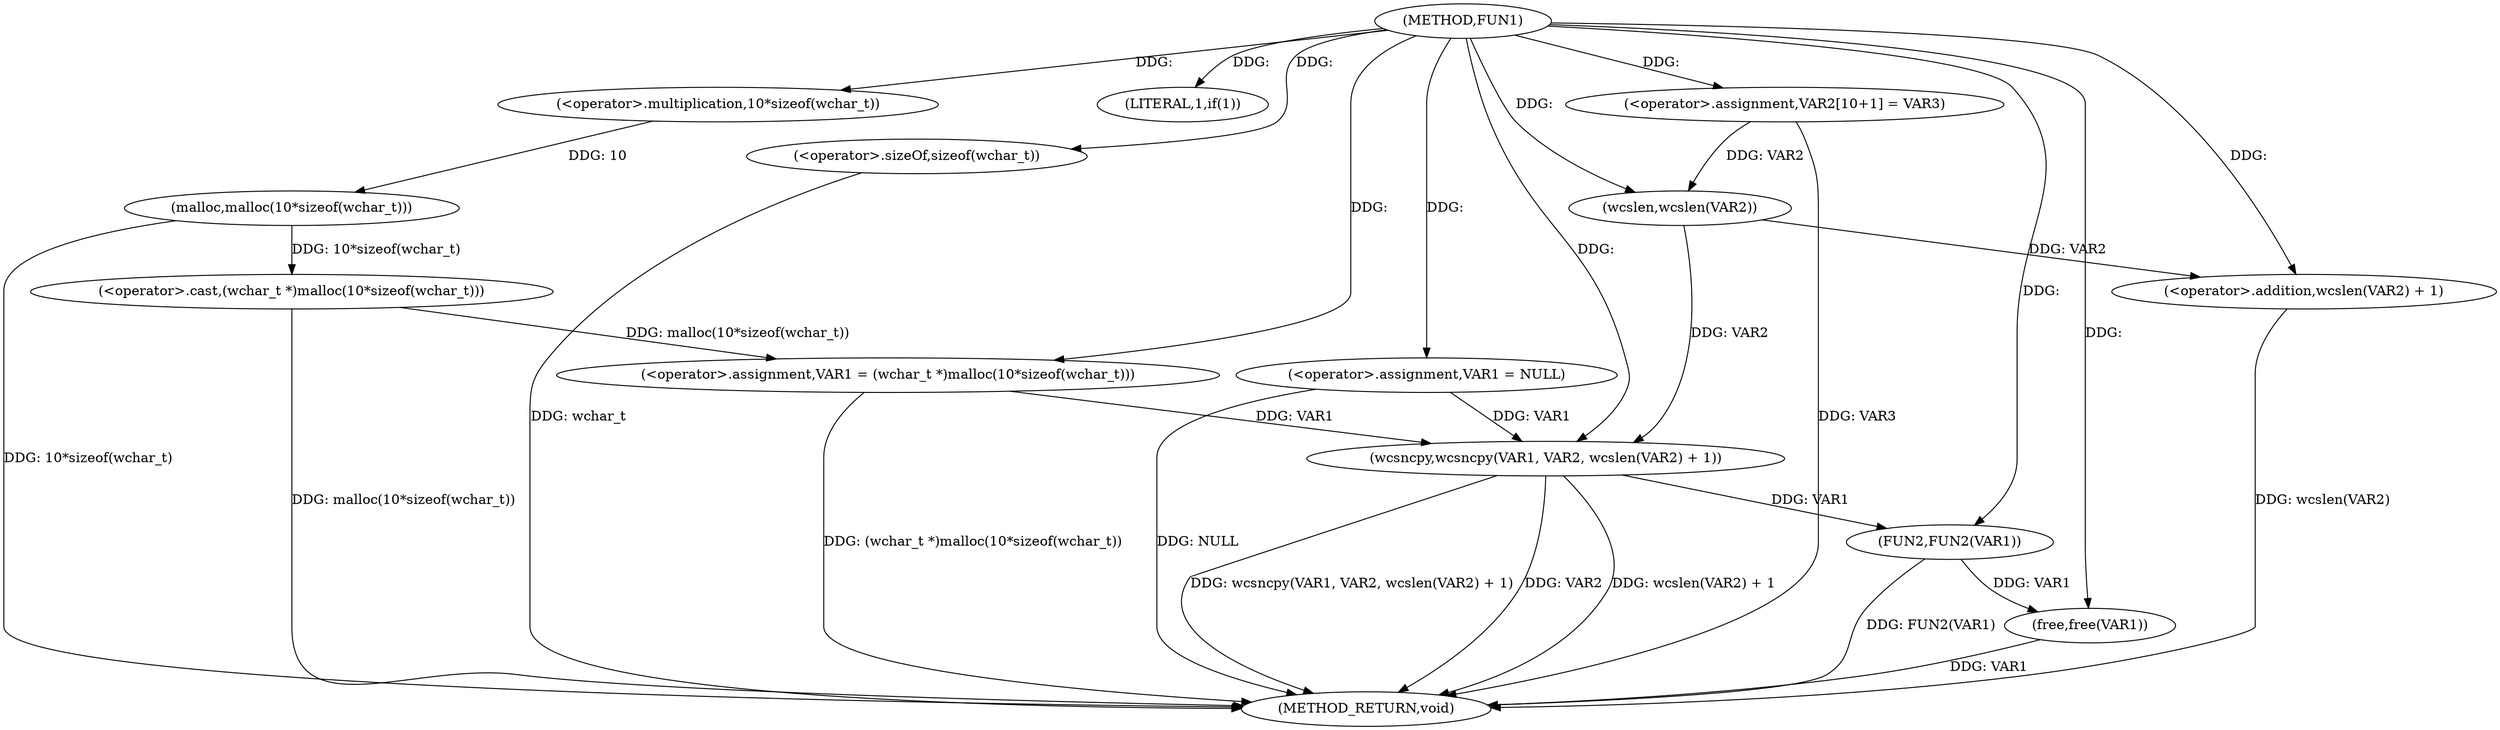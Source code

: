 digraph FUN1 {  
"1000100" [label = "(METHOD,FUN1)" ]
"1000134" [label = "(METHOD_RETURN,void)" ]
"1000103" [label = "(<operator>.assignment,VAR1 = NULL)" ]
"1000107" [label = "(LITERAL,1,if(1))" ]
"1000109" [label = "(<operator>.assignment,VAR1 = (wchar_t *)malloc(10*sizeof(wchar_t)))" ]
"1000111" [label = "(<operator>.cast,(wchar_t *)malloc(10*sizeof(wchar_t)))" ]
"1000113" [label = "(malloc,malloc(10*sizeof(wchar_t)))" ]
"1000114" [label = "(<operator>.multiplication,10*sizeof(wchar_t))" ]
"1000116" [label = "(<operator>.sizeOf,sizeof(wchar_t))" ]
"1000120" [label = "(<operator>.assignment,VAR2[10+1] = VAR3)" ]
"1000123" [label = "(wcsncpy,wcsncpy(VAR1, VAR2, wcslen(VAR2) + 1))" ]
"1000126" [label = "(<operator>.addition,wcslen(VAR2) + 1)" ]
"1000127" [label = "(wcslen,wcslen(VAR2))" ]
"1000130" [label = "(FUN2,FUN2(VAR1))" ]
"1000132" [label = "(free,free(VAR1))" ]
  "1000116" -> "1000134"  [ label = "DDG: wchar_t"] 
  "1000123" -> "1000134"  [ label = "DDG: VAR2"] 
  "1000103" -> "1000134"  [ label = "DDG: NULL"] 
  "1000113" -> "1000134"  [ label = "DDG: 10*sizeof(wchar_t)"] 
  "1000126" -> "1000134"  [ label = "DDG: wcslen(VAR2)"] 
  "1000132" -> "1000134"  [ label = "DDG: VAR1"] 
  "1000120" -> "1000134"  [ label = "DDG: VAR3"] 
  "1000130" -> "1000134"  [ label = "DDG: FUN2(VAR1)"] 
  "1000123" -> "1000134"  [ label = "DDG: wcslen(VAR2) + 1"] 
  "1000123" -> "1000134"  [ label = "DDG: wcsncpy(VAR1, VAR2, wcslen(VAR2) + 1)"] 
  "1000111" -> "1000134"  [ label = "DDG: malloc(10*sizeof(wchar_t))"] 
  "1000109" -> "1000134"  [ label = "DDG: (wchar_t *)malloc(10*sizeof(wchar_t))"] 
  "1000100" -> "1000103"  [ label = "DDG: "] 
  "1000100" -> "1000107"  [ label = "DDG: "] 
  "1000111" -> "1000109"  [ label = "DDG: malloc(10*sizeof(wchar_t))"] 
  "1000100" -> "1000109"  [ label = "DDG: "] 
  "1000113" -> "1000111"  [ label = "DDG: 10*sizeof(wchar_t)"] 
  "1000114" -> "1000113"  [ label = "DDG: 10"] 
  "1000100" -> "1000114"  [ label = "DDG: "] 
  "1000100" -> "1000116"  [ label = "DDG: "] 
  "1000100" -> "1000120"  [ label = "DDG: "] 
  "1000103" -> "1000123"  [ label = "DDG: VAR1"] 
  "1000109" -> "1000123"  [ label = "DDG: VAR1"] 
  "1000100" -> "1000123"  [ label = "DDG: "] 
  "1000127" -> "1000123"  [ label = "DDG: VAR2"] 
  "1000127" -> "1000126"  [ label = "DDG: VAR2"] 
  "1000120" -> "1000127"  [ label = "DDG: VAR2"] 
  "1000100" -> "1000127"  [ label = "DDG: "] 
  "1000100" -> "1000126"  [ label = "DDG: "] 
  "1000123" -> "1000130"  [ label = "DDG: VAR1"] 
  "1000100" -> "1000130"  [ label = "DDG: "] 
  "1000130" -> "1000132"  [ label = "DDG: VAR1"] 
  "1000100" -> "1000132"  [ label = "DDG: "] 
}
